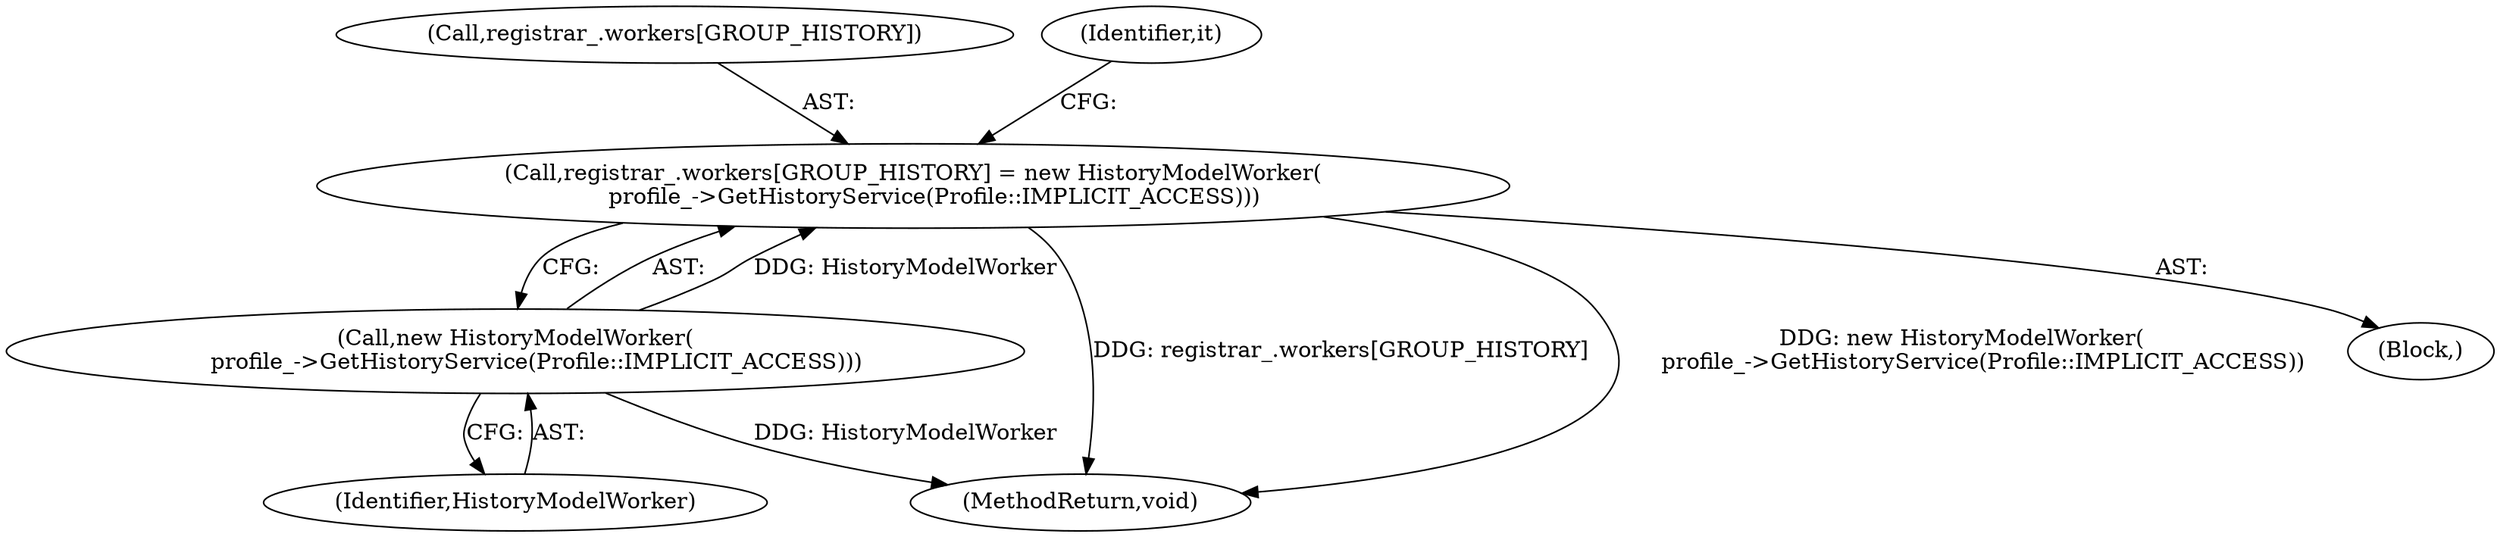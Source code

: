 digraph "0_Chrome_bf381d8a02c3d272d4dd879ac719d8993dfb5ad6_0@array" {
"1000141" [label="(Call,registrar_.workers[GROUP_HISTORY] = new HistoryModelWorker(\n      profile_->GetHistoryService(Profile::IMPLICIT_ACCESS)))"];
"1000147" [label="(Call,new HistoryModelWorker(\n      profile_->GetHistoryService(Profile::IMPLICIT_ACCESS)))"];
"1000147" [label="(Call,new HistoryModelWorker(\n      profile_->GetHistoryService(Profile::IMPLICIT_ACCESS)))"];
"1000216" [label="(MethodReturn,void)"];
"1000148" [label="(Identifier,HistoryModelWorker)"];
"1000141" [label="(Call,registrar_.workers[GROUP_HISTORY] = new HistoryModelWorker(\n      profile_->GetHistoryService(Profile::IMPLICIT_ACCESS)))"];
"1000142" [label="(Call,registrar_.workers[GROUP_HISTORY])"];
"1000152" [label="(Identifier,it)"];
"1000107" [label="(Block,)"];
"1000141" -> "1000107"  [label="AST: "];
"1000141" -> "1000147"  [label="CFG: "];
"1000142" -> "1000141"  [label="AST: "];
"1000147" -> "1000141"  [label="AST: "];
"1000152" -> "1000141"  [label="CFG: "];
"1000141" -> "1000216"  [label="DDG: registrar_.workers[GROUP_HISTORY]"];
"1000141" -> "1000216"  [label="DDG: new HistoryModelWorker(\n      profile_->GetHistoryService(Profile::IMPLICIT_ACCESS))"];
"1000147" -> "1000141"  [label="DDG: HistoryModelWorker"];
"1000147" -> "1000148"  [label="CFG: "];
"1000148" -> "1000147"  [label="AST: "];
"1000147" -> "1000216"  [label="DDG: HistoryModelWorker"];
}
